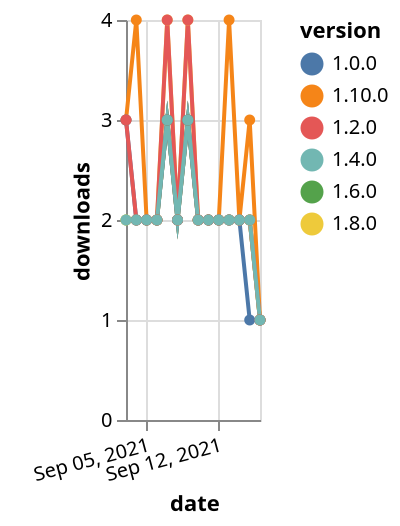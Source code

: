 {"$schema": "https://vega.github.io/schema/vega-lite/v5.json", "description": "A simple bar chart with embedded data.", "data": {"values": [{"date": "2021-09-03", "total": 1016, "delta": 2, "version": "1.6.0"}, {"date": "2021-09-04", "total": 1018, "delta": 2, "version": "1.6.0"}, {"date": "2021-09-05", "total": 1020, "delta": 2, "version": "1.6.0"}, {"date": "2021-09-06", "total": 1022, "delta": 2, "version": "1.6.0"}, {"date": "2021-09-07", "total": 1025, "delta": 3, "version": "1.6.0"}, {"date": "2021-09-08", "total": 1027, "delta": 2, "version": "1.6.0"}, {"date": "2021-09-09", "total": 1030, "delta": 3, "version": "1.6.0"}, {"date": "2021-09-10", "total": 1032, "delta": 2, "version": "1.6.0"}, {"date": "2021-09-11", "total": 1034, "delta": 2, "version": "1.6.0"}, {"date": "2021-09-12", "total": 1036, "delta": 2, "version": "1.6.0"}, {"date": "2021-09-13", "total": 1038, "delta": 2, "version": "1.6.0"}, {"date": "2021-09-14", "total": 1040, "delta": 2, "version": "1.6.0"}, {"date": "2021-09-15", "total": 1042, "delta": 2, "version": "1.6.0"}, {"date": "2021-09-16", "total": 1043, "delta": 1, "version": "1.6.0"}, {"date": "2021-09-03", "total": 723, "delta": 2, "version": "1.8.0"}, {"date": "2021-09-04", "total": 725, "delta": 2, "version": "1.8.0"}, {"date": "2021-09-05", "total": 727, "delta": 2, "version": "1.8.0"}, {"date": "2021-09-06", "total": 729, "delta": 2, "version": "1.8.0"}, {"date": "2021-09-07", "total": 733, "delta": 4, "version": "1.8.0"}, {"date": "2021-09-08", "total": 735, "delta": 2, "version": "1.8.0"}, {"date": "2021-09-09", "total": 739, "delta": 4, "version": "1.8.0"}, {"date": "2021-09-10", "total": 741, "delta": 2, "version": "1.8.0"}, {"date": "2021-09-11", "total": 743, "delta": 2, "version": "1.8.0"}, {"date": "2021-09-12", "total": 745, "delta": 2, "version": "1.8.0"}, {"date": "2021-09-13", "total": 747, "delta": 2, "version": "1.8.0"}, {"date": "2021-09-14", "total": 749, "delta": 2, "version": "1.8.0"}, {"date": "2021-09-15", "total": 751, "delta": 2, "version": "1.8.0"}, {"date": "2021-09-16", "total": 752, "delta": 1, "version": "1.8.0"}, {"date": "2021-09-03", "total": 236, "delta": 3, "version": "1.10.0"}, {"date": "2021-09-04", "total": 240, "delta": 4, "version": "1.10.0"}, {"date": "2021-09-05", "total": 242, "delta": 2, "version": "1.10.0"}, {"date": "2021-09-06", "total": 244, "delta": 2, "version": "1.10.0"}, {"date": "2021-09-07", "total": 247, "delta": 3, "version": "1.10.0"}, {"date": "2021-09-08", "total": 249, "delta": 2, "version": "1.10.0"}, {"date": "2021-09-09", "total": 252, "delta": 3, "version": "1.10.0"}, {"date": "2021-09-10", "total": 254, "delta": 2, "version": "1.10.0"}, {"date": "2021-09-11", "total": 256, "delta": 2, "version": "1.10.0"}, {"date": "2021-09-12", "total": 258, "delta": 2, "version": "1.10.0"}, {"date": "2021-09-13", "total": 262, "delta": 4, "version": "1.10.0"}, {"date": "2021-09-14", "total": 264, "delta": 2, "version": "1.10.0"}, {"date": "2021-09-15", "total": 267, "delta": 3, "version": "1.10.0"}, {"date": "2021-09-16", "total": 268, "delta": 1, "version": "1.10.0"}, {"date": "2021-09-03", "total": 2029, "delta": 3, "version": "1.0.0"}, {"date": "2021-09-04", "total": 2031, "delta": 2, "version": "1.0.0"}, {"date": "2021-09-05", "total": 2033, "delta": 2, "version": "1.0.0"}, {"date": "2021-09-06", "total": 2035, "delta": 2, "version": "1.0.0"}, {"date": "2021-09-07", "total": 2038, "delta": 3, "version": "1.0.0"}, {"date": "2021-09-08", "total": 2040, "delta": 2, "version": "1.0.0"}, {"date": "2021-09-09", "total": 2043, "delta": 3, "version": "1.0.0"}, {"date": "2021-09-10", "total": 2045, "delta": 2, "version": "1.0.0"}, {"date": "2021-09-11", "total": 2047, "delta": 2, "version": "1.0.0"}, {"date": "2021-09-12", "total": 2049, "delta": 2, "version": "1.0.0"}, {"date": "2021-09-13", "total": 2051, "delta": 2, "version": "1.0.0"}, {"date": "2021-09-14", "total": 2053, "delta": 2, "version": "1.0.0"}, {"date": "2021-09-15", "total": 2054, "delta": 1, "version": "1.0.0"}, {"date": "2021-09-16", "total": 2055, "delta": 1, "version": "1.0.0"}, {"date": "2021-09-03", "total": 1964, "delta": 3, "version": "1.2.0"}, {"date": "2021-09-04", "total": 1966, "delta": 2, "version": "1.2.0"}, {"date": "2021-09-05", "total": 1968, "delta": 2, "version": "1.2.0"}, {"date": "2021-09-06", "total": 1970, "delta": 2, "version": "1.2.0"}, {"date": "2021-09-07", "total": 1974, "delta": 4, "version": "1.2.0"}, {"date": "2021-09-08", "total": 1976, "delta": 2, "version": "1.2.0"}, {"date": "2021-09-09", "total": 1980, "delta": 4, "version": "1.2.0"}, {"date": "2021-09-10", "total": 1982, "delta": 2, "version": "1.2.0"}, {"date": "2021-09-11", "total": 1984, "delta": 2, "version": "1.2.0"}, {"date": "2021-09-12", "total": 1986, "delta": 2, "version": "1.2.0"}, {"date": "2021-09-13", "total": 1988, "delta": 2, "version": "1.2.0"}, {"date": "2021-09-14", "total": 1990, "delta": 2, "version": "1.2.0"}, {"date": "2021-09-15", "total": 1992, "delta": 2, "version": "1.2.0"}, {"date": "2021-09-16", "total": 1993, "delta": 1, "version": "1.2.0"}, {"date": "2021-09-03", "total": 1472, "delta": 2, "version": "1.4.0"}, {"date": "2021-09-04", "total": 1474, "delta": 2, "version": "1.4.0"}, {"date": "2021-09-05", "total": 1476, "delta": 2, "version": "1.4.0"}, {"date": "2021-09-06", "total": 1478, "delta": 2, "version": "1.4.0"}, {"date": "2021-09-07", "total": 1481, "delta": 3, "version": "1.4.0"}, {"date": "2021-09-08", "total": 1483, "delta": 2, "version": "1.4.0"}, {"date": "2021-09-09", "total": 1486, "delta": 3, "version": "1.4.0"}, {"date": "2021-09-10", "total": 1488, "delta": 2, "version": "1.4.0"}, {"date": "2021-09-11", "total": 1490, "delta": 2, "version": "1.4.0"}, {"date": "2021-09-12", "total": 1492, "delta": 2, "version": "1.4.0"}, {"date": "2021-09-13", "total": 1494, "delta": 2, "version": "1.4.0"}, {"date": "2021-09-14", "total": 1496, "delta": 2, "version": "1.4.0"}, {"date": "2021-09-15", "total": 1498, "delta": 2, "version": "1.4.0"}, {"date": "2021-09-16", "total": 1499, "delta": 1, "version": "1.4.0"}]}, "width": "container", "mark": {"type": "line", "point": {"filled": true}}, "encoding": {"x": {"field": "date", "type": "temporal", "timeUnit": "yearmonthdate", "title": "date", "axis": {"labelAngle": -15}}, "y": {"field": "delta", "type": "quantitative", "title": "downloads"}, "color": {"field": "version", "type": "nominal"}, "tooltip": {"field": "delta"}}}